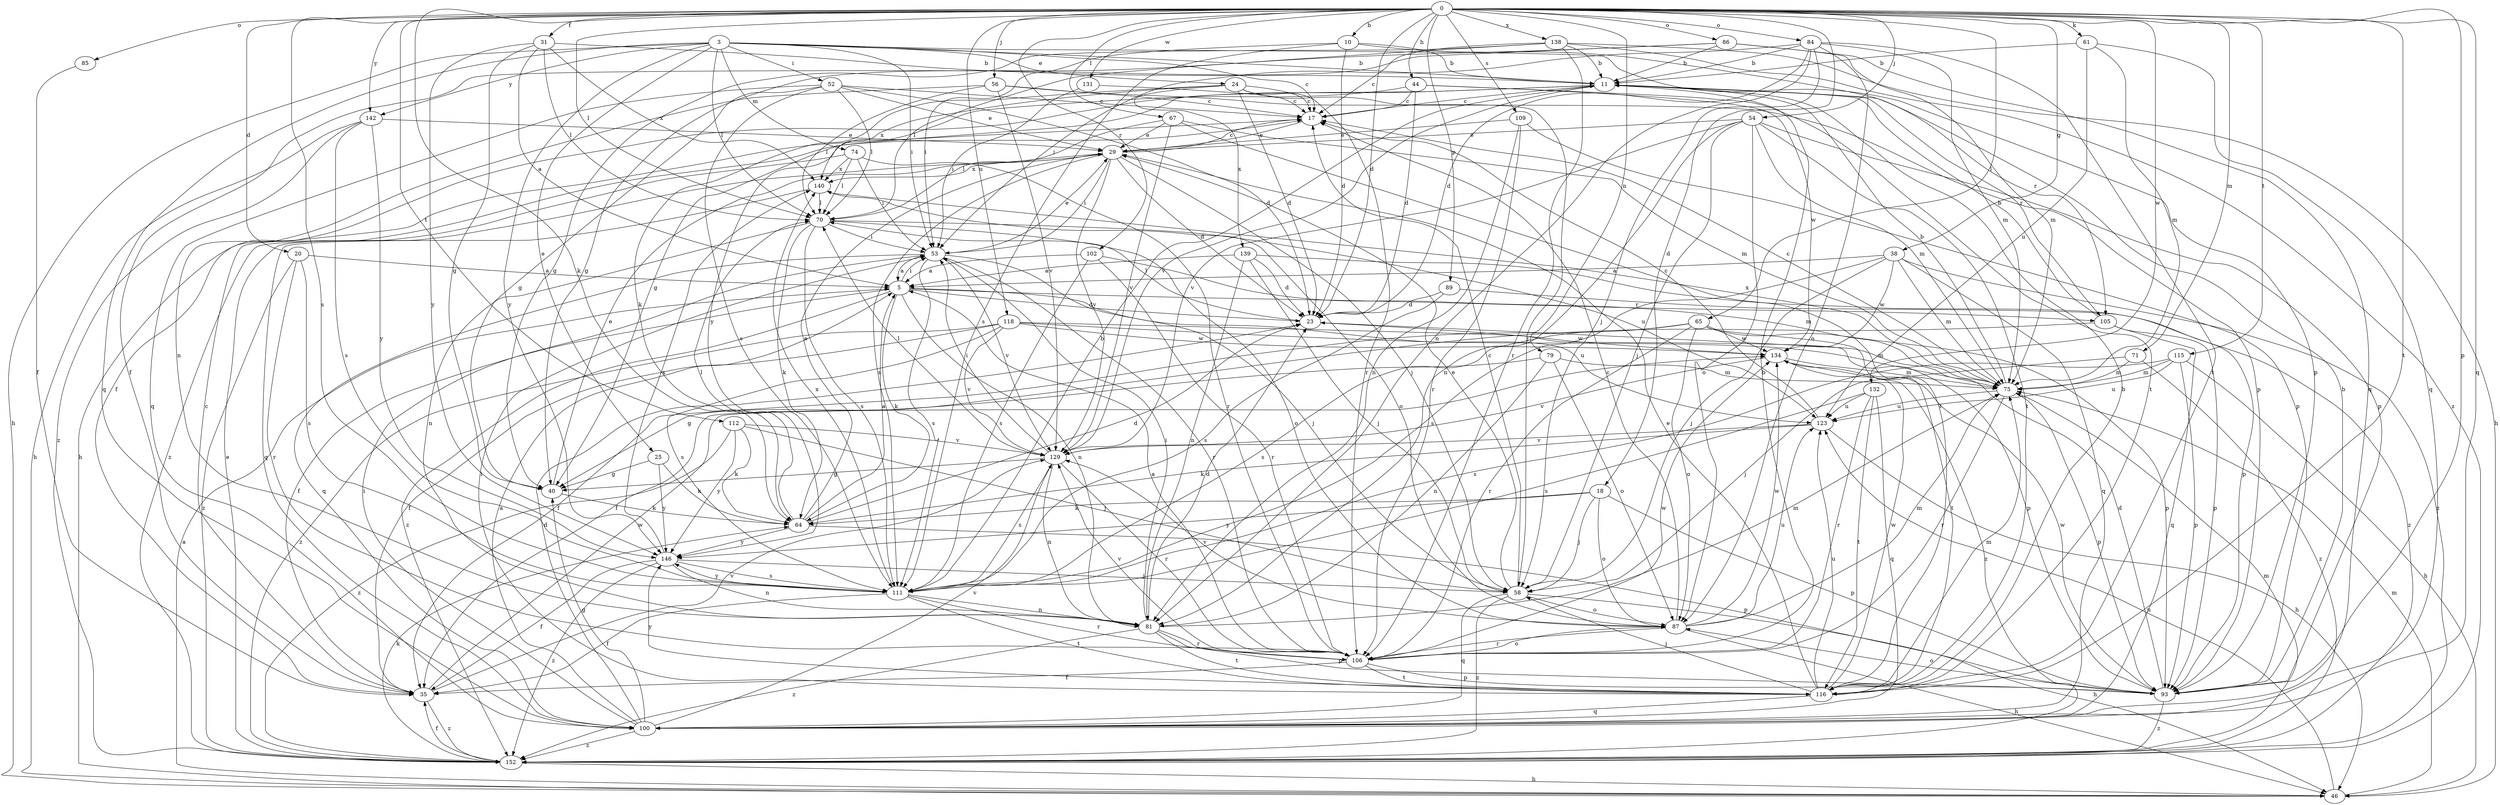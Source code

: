 strict digraph  {
0;
3;
5;
10;
11;
17;
18;
20;
23;
24;
25;
29;
31;
35;
38;
40;
44;
46;
52;
53;
54;
56;
58;
61;
64;
65;
67;
70;
71;
74;
75;
79;
81;
84;
85;
86;
87;
89;
93;
100;
102;
105;
106;
109;
111;
112;
115;
116;
118;
123;
129;
131;
132;
134;
138;
139;
140;
142;
146;
152;
0 -> 10  [label=b];
0 -> 18  [label=d];
0 -> 20  [label=d];
0 -> 23  [label=d];
0 -> 31  [label=f];
0 -> 38  [label=g];
0 -> 44  [label=h];
0 -> 54  [label=j];
0 -> 56  [label=j];
0 -> 61  [label=k];
0 -> 64  [label=k];
0 -> 65  [label=l];
0 -> 67  [label=l];
0 -> 70  [label=l];
0 -> 71  [label=m];
0 -> 79  [label=n];
0 -> 84  [label=o];
0 -> 85  [label=o];
0 -> 86  [label=o];
0 -> 89  [label=p];
0 -> 93  [label=p];
0 -> 100  [label=q];
0 -> 102  [label=r];
0 -> 109  [label=s];
0 -> 111  [label=s];
0 -> 112  [label=t];
0 -> 115  [label=t];
0 -> 116  [label=t];
0 -> 118  [label=u];
0 -> 131  [label=w];
0 -> 132  [label=w];
0 -> 138  [label=x];
0 -> 142  [label=y];
3 -> 11  [label=b];
3 -> 17  [label=c];
3 -> 24  [label=e];
3 -> 25  [label=e];
3 -> 46  [label=h];
3 -> 52  [label=i];
3 -> 53  [label=i];
3 -> 70  [label=l];
3 -> 74  [label=m];
3 -> 93  [label=p];
3 -> 100  [label=q];
3 -> 142  [label=y];
3 -> 146  [label=y];
5 -> 23  [label=d];
5 -> 35  [label=f];
5 -> 53  [label=i];
5 -> 64  [label=k];
5 -> 81  [label=n];
5 -> 105  [label=r];
5 -> 123  [label=u];
5 -> 152  [label=z];
10 -> 11  [label=b];
10 -> 23  [label=d];
10 -> 53  [label=i];
10 -> 105  [label=r];
10 -> 111  [label=s];
11 -> 17  [label=c];
11 -> 35  [label=f];
11 -> 40  [label=g];
11 -> 105  [label=r];
11 -> 129  [label=v];
17 -> 29  [label=e];
17 -> 46  [label=h];
18 -> 58  [label=j];
18 -> 64  [label=k];
18 -> 87  [label=o];
18 -> 93  [label=p];
18 -> 146  [label=y];
20 -> 5  [label=a];
20 -> 106  [label=r];
20 -> 111  [label=s];
20 -> 152  [label=z];
23 -> 70  [label=l];
23 -> 134  [label=w];
24 -> 17  [label=c];
24 -> 23  [label=d];
24 -> 58  [label=j];
24 -> 64  [label=k];
24 -> 106  [label=r];
24 -> 139  [label=x];
24 -> 140  [label=x];
25 -> 40  [label=g];
25 -> 64  [label=k];
25 -> 146  [label=y];
29 -> 17  [label=c];
29 -> 23  [label=d];
29 -> 53  [label=i];
29 -> 58  [label=j];
29 -> 111  [label=s];
29 -> 129  [label=v];
29 -> 140  [label=x];
31 -> 5  [label=a];
31 -> 11  [label=b];
31 -> 40  [label=g];
31 -> 70  [label=l];
31 -> 140  [label=x];
31 -> 146  [label=y];
35 -> 17  [label=c];
35 -> 129  [label=v];
35 -> 134  [label=w];
35 -> 152  [label=z];
38 -> 5  [label=a];
38 -> 58  [label=j];
38 -> 75  [label=m];
38 -> 100  [label=q];
38 -> 111  [label=s];
38 -> 134  [label=w];
38 -> 152  [label=z];
40 -> 29  [label=e];
40 -> 64  [label=k];
44 -> 17  [label=c];
44 -> 23  [label=d];
44 -> 116  [label=t];
44 -> 134  [label=w];
44 -> 146  [label=y];
46 -> 5  [label=a];
46 -> 75  [label=m];
46 -> 123  [label=u];
52 -> 17  [label=c];
52 -> 23  [label=d];
52 -> 29  [label=e];
52 -> 40  [label=g];
52 -> 70  [label=l];
52 -> 100  [label=q];
52 -> 111  [label=s];
53 -> 5  [label=a];
53 -> 29  [label=e];
53 -> 58  [label=j];
53 -> 100  [label=q];
53 -> 106  [label=r];
53 -> 111  [label=s];
53 -> 129  [label=v];
54 -> 29  [label=e];
54 -> 58  [label=j];
54 -> 75  [label=m];
54 -> 81  [label=n];
54 -> 87  [label=o];
54 -> 93  [label=p];
54 -> 116  [label=t];
54 -> 129  [label=v];
56 -> 17  [label=c];
56 -> 70  [label=l];
56 -> 81  [label=n];
56 -> 93  [label=p];
56 -> 129  [label=v];
58 -> 17  [label=c];
58 -> 29  [label=e];
58 -> 46  [label=h];
58 -> 87  [label=o];
58 -> 100  [label=q];
58 -> 152  [label=z];
61 -> 11  [label=b];
61 -> 75  [label=m];
61 -> 100  [label=q];
61 -> 123  [label=u];
64 -> 5  [label=a];
64 -> 23  [label=d];
64 -> 29  [label=e];
64 -> 70  [label=l];
64 -> 93  [label=p];
64 -> 146  [label=y];
65 -> 35  [label=f];
65 -> 87  [label=o];
65 -> 93  [label=p];
65 -> 106  [label=r];
65 -> 111  [label=s];
65 -> 116  [label=t];
65 -> 134  [label=w];
67 -> 29  [label=e];
67 -> 70  [label=l];
67 -> 75  [label=m];
67 -> 116  [label=t];
67 -> 129  [label=v];
70 -> 53  [label=i];
70 -> 64  [label=k];
70 -> 81  [label=n];
70 -> 87  [label=o];
70 -> 111  [label=s];
70 -> 123  [label=u];
71 -> 58  [label=j];
71 -> 75  [label=m];
71 -> 152  [label=z];
74 -> 53  [label=i];
74 -> 70  [label=l];
74 -> 106  [label=r];
74 -> 140  [label=x];
74 -> 152  [label=z];
75 -> 11  [label=b];
75 -> 17  [label=c];
75 -> 93  [label=p];
75 -> 106  [label=r];
75 -> 123  [label=u];
75 -> 140  [label=x];
79 -> 40  [label=g];
79 -> 75  [label=m];
79 -> 81  [label=n];
79 -> 87  [label=o];
81 -> 23  [label=d];
81 -> 53  [label=i];
81 -> 75  [label=m];
81 -> 93  [label=p];
81 -> 106  [label=r];
81 -> 116  [label=t];
81 -> 152  [label=z];
84 -> 11  [label=b];
84 -> 23  [label=d];
84 -> 53  [label=i];
84 -> 58  [label=j];
84 -> 75  [label=m];
84 -> 81  [label=n];
84 -> 87  [label=o];
84 -> 116  [label=t];
85 -> 35  [label=f];
86 -> 11  [label=b];
86 -> 35  [label=f];
86 -> 40  [label=g];
86 -> 75  [label=m];
86 -> 100  [label=q];
87 -> 17  [label=c];
87 -> 46  [label=h];
87 -> 75  [label=m];
87 -> 106  [label=r];
87 -> 123  [label=u];
87 -> 129  [label=v];
87 -> 134  [label=w];
89 -> 23  [label=d];
89 -> 111  [label=s];
89 -> 152  [label=z];
93 -> 11  [label=b];
93 -> 23  [label=d];
93 -> 87  [label=o];
93 -> 134  [label=w];
93 -> 152  [label=z];
100 -> 5  [label=a];
100 -> 23  [label=d];
100 -> 40  [label=g];
100 -> 53  [label=i];
100 -> 129  [label=v];
100 -> 152  [label=z];
102 -> 5  [label=a];
102 -> 75  [label=m];
102 -> 106  [label=r];
102 -> 111  [label=s];
105 -> 11  [label=b];
105 -> 35  [label=f];
105 -> 93  [label=p];
105 -> 100  [label=q];
106 -> 5  [label=a];
106 -> 11  [label=b];
106 -> 35  [label=f];
106 -> 87  [label=o];
106 -> 93  [label=p];
106 -> 116  [label=t];
106 -> 129  [label=v];
106 -> 134  [label=w];
109 -> 29  [label=e];
109 -> 81  [label=n];
109 -> 93  [label=p];
109 -> 106  [label=r];
111 -> 11  [label=b];
111 -> 35  [label=f];
111 -> 81  [label=n];
111 -> 106  [label=r];
111 -> 116  [label=t];
111 -> 140  [label=x];
111 -> 146  [label=y];
112 -> 58  [label=j];
112 -> 64  [label=k];
112 -> 129  [label=v];
112 -> 146  [label=y];
112 -> 152  [label=z];
115 -> 46  [label=h];
115 -> 75  [label=m];
115 -> 93  [label=p];
115 -> 111  [label=s];
115 -> 123  [label=u];
116 -> 11  [label=b];
116 -> 29  [label=e];
116 -> 53  [label=i];
116 -> 58  [label=j];
116 -> 75  [label=m];
116 -> 100  [label=q];
116 -> 123  [label=u];
116 -> 134  [label=w];
116 -> 146  [label=y];
118 -> 35  [label=f];
118 -> 75  [label=m];
118 -> 93  [label=p];
118 -> 111  [label=s];
118 -> 129  [label=v];
118 -> 134  [label=w];
118 -> 152  [label=z];
123 -> 17  [label=c];
123 -> 46  [label=h];
123 -> 64  [label=k];
123 -> 129  [label=v];
129 -> 40  [label=g];
129 -> 53  [label=i];
129 -> 70  [label=l];
129 -> 81  [label=n];
129 -> 106  [label=r];
129 -> 111  [label=s];
131 -> 17  [label=c];
131 -> 53  [label=i];
132 -> 100  [label=q];
132 -> 106  [label=r];
132 -> 111  [label=s];
132 -> 116  [label=t];
132 -> 123  [label=u];
134 -> 75  [label=m];
134 -> 129  [label=v];
134 -> 152  [label=z];
138 -> 11  [label=b];
138 -> 17  [label=c];
138 -> 40  [label=g];
138 -> 46  [label=h];
138 -> 70  [label=l];
138 -> 106  [label=r];
138 -> 152  [label=z];
139 -> 5  [label=a];
139 -> 23  [label=d];
139 -> 58  [label=j];
139 -> 81  [label=n];
139 -> 93  [label=p];
140 -> 70  [label=l];
140 -> 87  [label=o];
140 -> 100  [label=q];
142 -> 29  [label=e];
142 -> 46  [label=h];
142 -> 111  [label=s];
142 -> 146  [label=y];
142 -> 152  [label=z];
146 -> 35  [label=f];
146 -> 58  [label=j];
146 -> 81  [label=n];
146 -> 111  [label=s];
146 -> 140  [label=x];
146 -> 152  [label=z];
152 -> 29  [label=e];
152 -> 35  [label=f];
152 -> 46  [label=h];
152 -> 64  [label=k];
152 -> 75  [label=m];
}
